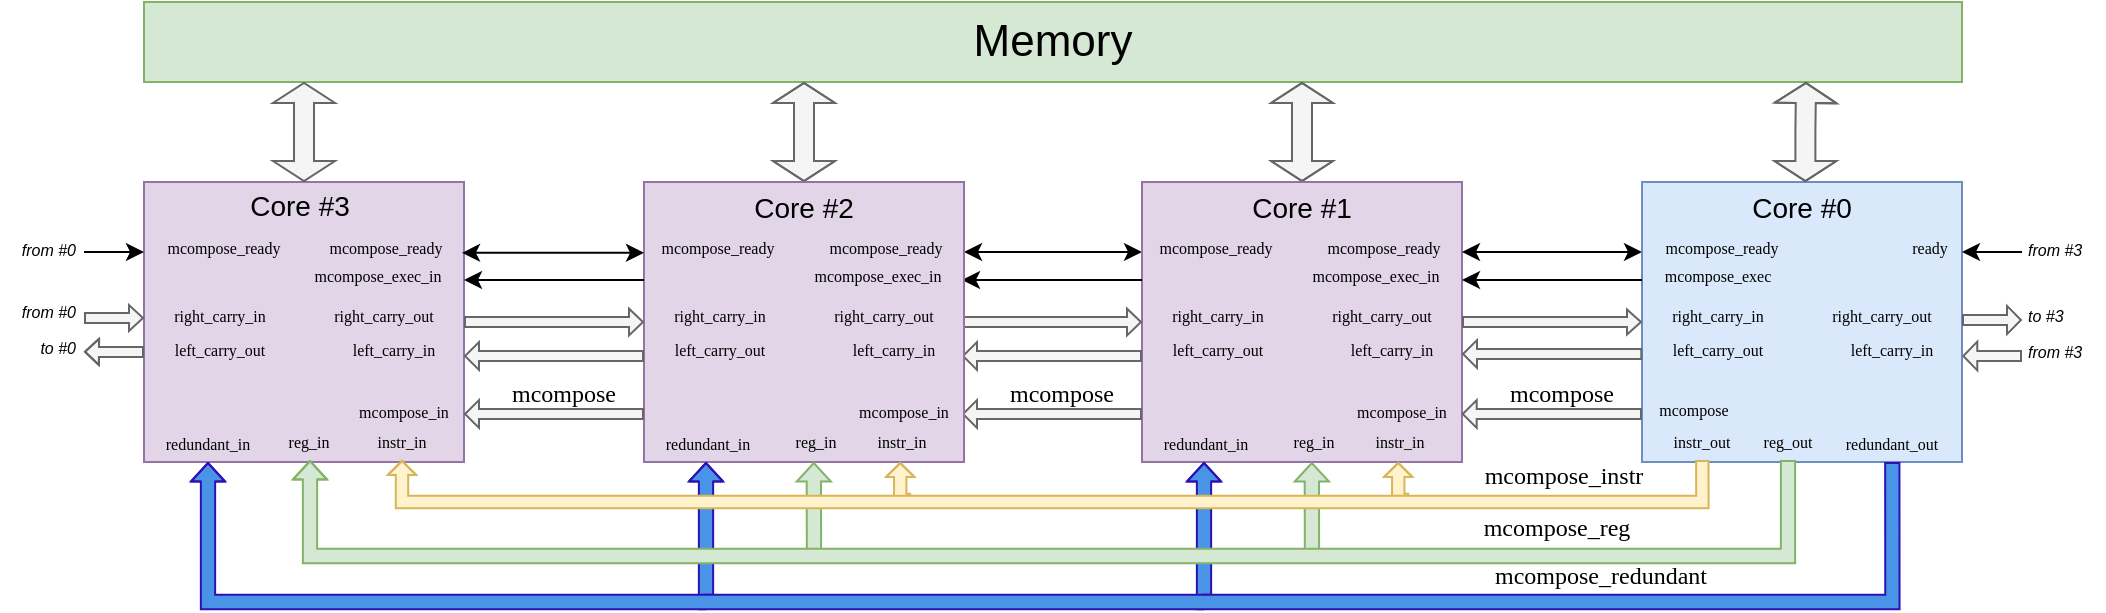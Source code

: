 <mxfile version="18.0.2" type="device"><diagram id="HHFzMnvonC4xx625WDoa" name="Page-1"><mxGraphModel dx="2249" dy="905" grid="1" gridSize="10" guides="1" tooltips="1" connect="1" arrows="1" fold="1" page="1" pageScale="1" pageWidth="827" pageHeight="1169" math="0" shadow="0"><root><mxCell id="0"/><mxCell id="1" parent="0"/><mxCell id="YtrkIA6YnWeyUi8AQGsl-1" value="" style="rounded=0;whiteSpace=wrap;html=1;fillColor=#e1d5e7;strokeColor=#9673a6;" parent="1" vertex="1"><mxGeometry x="-169" y="470" width="160" height="140" as="geometry"/></mxCell><mxCell id="YtrkIA6YnWeyUi8AQGsl-3" value="&lt;font style=&quot;font-size: 22px&quot;&gt;Memory&lt;/font&gt;" style="rounded=0;whiteSpace=wrap;html=1;fillColor=#d5e8d4;strokeColor=#82b366;" parent="1" vertex="1"><mxGeometry x="-169" y="380" width="909" height="40" as="geometry"/></mxCell><mxCell id="YtrkIA6YnWeyUi8AQGsl-18" style="edgeStyle=orthogonalEdgeStyle;shape=flexArrow;rounded=0;orthogonalLoop=1;jettySize=auto;html=1;exitX=0.5;exitY=0;exitDx=0;exitDy=0;startArrow=classic;startFill=1;startSize=3;endSize=3;strokeColor=#666666;fillColor=#f5f5f5;" parent="1" source="YtrkIA6YnWeyUi8AQGsl-4" edge="1"><mxGeometry relative="1" as="geometry"><mxPoint x="410" y="420" as="targetPoint"/></mxGeometry></mxCell><mxCell id="YtrkIA6YnWeyUi8AQGsl-29" style="edgeStyle=orthogonalEdgeStyle;rounded=0;orthogonalLoop=1;jettySize=auto;html=1;exitX=0;exitY=0.25;exitDx=0;exitDy=0;entryX=1;entryY=0.25;entryDx=0;entryDy=0;startArrow=classic;startFill=1;strokeColor=#000000;endArrow=classic;endFill=1;" parent="1" source="YtrkIA6YnWeyUi8AQGsl-4" target="4BIG2eBRehZ4k-_0VkTZ-10" edge="1"><mxGeometry relative="1" as="geometry"/></mxCell><mxCell id="YtrkIA6YnWeyUi8AQGsl-4" value="" style="rounded=0;whiteSpace=wrap;html=1;fillColor=#e1d5e7;strokeColor=#9673a6;" parent="1" vertex="1"><mxGeometry x="330" y="470" width="160" height="140" as="geometry"/></mxCell><mxCell id="YtrkIA6YnWeyUi8AQGsl-31" style="edgeStyle=orthogonalEdgeStyle;rounded=0;orthogonalLoop=1;jettySize=auto;html=1;exitX=0;exitY=0.25;exitDx=0;exitDy=0;entryX=1;entryY=0.25;entryDx=0;entryDy=0;startArrow=classic;startFill=1;endArrow=classic;endFill=1;strokeColor=#000000;" parent="1" source="YtrkIA6YnWeyUi8AQGsl-6" target="YtrkIA6YnWeyUi8AQGsl-4" edge="1"><mxGeometry relative="1" as="geometry"/></mxCell><mxCell id="YtrkIA6YnWeyUi8AQGsl-6" value="" style="rounded=0;whiteSpace=wrap;html=1;fillColor=#dae8fc;strokeColor=#6c8ebf;" parent="1" vertex="1"><mxGeometry x="580" y="470" width="160" height="140" as="geometry"/></mxCell><mxCell id="YtrkIA6YnWeyUi8AQGsl-64" value="&lt;font style=&quot;font-size: 8px&quot; face=&quot;Lucida Console&quot;&gt;&amp;nbsp;mcompose_ready&lt;/font&gt;" style="text;html=1;strokeColor=none;fillColor=none;align=center;verticalAlign=middle;whiteSpace=wrap;rounded=0;dashed=1;" parent="1" vertex="1"><mxGeometry x="346" y="492" width="40" height="20" as="geometry"/></mxCell><mxCell id="YtrkIA6YnWeyUi8AQGsl-65" value="&lt;font style=&quot;font-size: 8px&quot; face=&quot;Lucida Console&quot;&gt;&amp;nbsp;mcompose_ready&lt;/font&gt;" style="text;html=1;strokeColor=none;fillColor=none;align=center;verticalAlign=middle;whiteSpace=wrap;rounded=0;dashed=1;" parent="1" vertex="1"><mxGeometry x="430" y="492" width="40" height="20" as="geometry"/></mxCell><mxCell id="YtrkIA6YnWeyUi8AQGsl-69" value="&lt;font face=&quot;Lucida Console&quot; style=&quot;font-size: 8px&quot;&gt;right_carry_in&lt;/font&gt;" style="text;html=1;strokeColor=none;fillColor=none;align=center;verticalAlign=middle;whiteSpace=wrap;rounded=0;dashed=1;spacingLeft=6;" parent="1" vertex="1"><mxGeometry x="580" y="526" width="70" height="20" as="geometry"/></mxCell><mxCell id="_mbVAXE_MdVxP3mekIDt-24" style="edgeStyle=orthogonalEdgeStyle;rounded=0;orthogonalLoop=1;jettySize=auto;html=1;startArrow=none;startFill=0;endArrow=classic;endFill=1;fillColor=#f5f5f5;strokeColor=#666666;shape=flexArrow;width=5;startSize=2;endSize=2;endWidth=8.155;" parent="1" edge="1"><mxGeometry relative="1" as="geometry"><mxPoint x="770" y="539" as="targetPoint"/><mxPoint x="740" y="539" as="sourcePoint"/></mxGeometry></mxCell><mxCell id="YtrkIA6YnWeyUi8AQGsl-70" value="&lt;font face=&quot;Lucida Console&quot; style=&quot;font-size: 8px&quot;&gt;right_carry_out&lt;/font&gt;" style="text;html=1;strokeColor=none;fillColor=none;align=center;verticalAlign=middle;whiteSpace=wrap;rounded=0;dashed=1;" parent="1" vertex="1"><mxGeometry x="660" y="526" width="80" height="20" as="geometry"/></mxCell><mxCell id="YtrkIA6YnWeyUi8AQGsl-75" value="Core #1" style="text;html=1;strokeColor=none;fillColor=none;align=center;verticalAlign=middle;whiteSpace=wrap;rounded=0;dashed=1;fontSize=14;" parent="1" vertex="1"><mxGeometry x="380" y="473" width="60" height="20" as="geometry"/></mxCell><mxCell id="YtrkIA6YnWeyUi8AQGsl-76" value="Core #3" style="text;html=1;strokeColor=none;fillColor=none;align=center;verticalAlign=middle;whiteSpace=wrap;rounded=0;dashed=1;fontSize=14;" parent="1" vertex="1"><mxGeometry x="-121" y="472" width="60" height="20" as="geometry"/></mxCell><mxCell id="YtrkIA6YnWeyUi8AQGsl-77" value="Core #0" style="text;html=1;strokeColor=none;fillColor=none;align=center;verticalAlign=middle;whiteSpace=wrap;rounded=0;dashed=1;fontSize=14;" parent="1" vertex="1"><mxGeometry x="630.15" y="473" width="60" height="20" as="geometry"/></mxCell><mxCell id="YtrkIA6YnWeyUi8AQGsl-89" value="&lt;font face=&quot;Lucida Console&quot;&gt;&lt;span style=&quot;font-size: 8px&quot;&gt;mcompose_in&lt;/span&gt;&lt;/font&gt;" style="text;html=1;strokeColor=none;fillColor=none;align=center;verticalAlign=middle;whiteSpace=wrap;rounded=0;dashed=1;" parent="1" vertex="1"><mxGeometry x="-69" y="574" width="60" height="20" as="geometry"/></mxCell><mxCell id="YtrkIA6YnWeyUi8AQGsl-91" value="&lt;font face=&quot;Lucida Console&quot;&gt;&lt;span style=&quot;font-size: 8px&quot;&gt;mcompose&lt;/span&gt;&lt;/font&gt;" style="text;html=1;strokeColor=none;fillColor=none;align=center;verticalAlign=middle;whiteSpace=wrap;rounded=0;dashed=1;spacingLeft=6;" parent="1" vertex="1"><mxGeometry x="573" y="573" width="60" height="20" as="geometry"/></mxCell><mxCell id="YtrkIA6YnWeyUi8AQGsl-105" value="&lt;font face=&quot;Lucida Console&quot; style=&quot;font-size: 12px&quot;&gt;mcompose&lt;/font&gt;" style="text;html=1;strokeColor=none;fillColor=none;align=center;verticalAlign=middle;whiteSpace=wrap;rounded=0;dashed=1;" parent="1" vertex="1"><mxGeometry x="520" y="566" width="40" height="20" as="geometry"/></mxCell><mxCell id="-FspLuFx-M8ow1N9fx9f-3" value="&lt;font face=&quot;Lucida Console&quot;&gt;&lt;span style=&quot;font-size: 8px&quot;&gt;redundant_in&lt;/span&gt;&lt;/font&gt;" style="text;html=1;strokeColor=none;fillColor=none;align=center;verticalAlign=middle;whiteSpace=wrap;rounded=0;dashed=1;" parent="1" vertex="1"><mxGeometry x="342" y="590" width="40" height="20" as="geometry"/></mxCell><mxCell id="_mbVAXE_MdVxP3mekIDt-3" value="&lt;font face=&quot;Lucida Console&quot; style=&quot;font-size: 8px&quot;&gt;right_carry_in&lt;/font&gt;" style="text;html=1;strokeColor=none;fillColor=none;align=center;verticalAlign=middle;whiteSpace=wrap;rounded=0;dashed=1;spacingLeft=6;" parent="1" vertex="1"><mxGeometry x="330" y="526" width="70" height="20" as="geometry"/></mxCell><mxCell id="_mbVAXE_MdVxP3mekIDt-23" style="edgeStyle=orthogonalEdgeStyle;rounded=0;orthogonalLoop=1;jettySize=auto;html=1;exitX=1;exitY=0.5;exitDx=0;exitDy=0;entryX=0;entryY=0.5;entryDx=0;entryDy=0;startArrow=none;startFill=0;endArrow=classic;endFill=1;fillColor=#f5f5f5;strokeColor=#666666;shape=flexArrow;width=5;startSize=2;endSize=2;endWidth=6.602;" parent="1" edge="1"><mxGeometry relative="1" as="geometry"><mxPoint x="490" y="540" as="sourcePoint"/><mxPoint x="580" y="540" as="targetPoint"/></mxGeometry></mxCell><mxCell id="_mbVAXE_MdVxP3mekIDt-4" value="&lt;font face=&quot;Lucida Console&quot; style=&quot;font-size: 8px&quot;&gt;right_carry_out&lt;/font&gt;" style="text;html=1;strokeColor=none;fillColor=none;align=center;verticalAlign=middle;whiteSpace=wrap;rounded=0;dashed=1;" parent="1" vertex="1"><mxGeometry x="410" y="526" width="80" height="20" as="geometry"/></mxCell><mxCell id="_mbVAXE_MdVxP3mekIDt-33" style="edgeStyle=orthogonalEdgeStyle;rounded=0;orthogonalLoop=1;jettySize=auto;html=1;exitX=0;exitY=0.5;exitDx=0;exitDy=0;startArrow=classic;startFill=1;endArrow=none;endFill=0;fillColor=#f5f5f5;strokeColor=#666666;shape=flexArrow;width=5;startSize=2;endSize=2;startWidth=6.99;" parent="1" edge="1"><mxGeometry relative="1" as="geometry"><mxPoint x="-199" y="538.048" as="targetPoint"/><mxPoint x="-169" y="538" as="sourcePoint"/></mxGeometry></mxCell><mxCell id="_mbVAXE_MdVxP3mekIDt-5" value="&lt;font face=&quot;Lucida Console&quot; style=&quot;font-size: 8px&quot;&gt;right_carry_in&lt;/font&gt;" style="text;html=1;strokeColor=none;fillColor=none;align=center;verticalAlign=middle;whiteSpace=wrap;rounded=0;dashed=1;spacingLeft=6;" parent="1" vertex="1"><mxGeometry x="-169" y="526" width="70" height="20" as="geometry"/></mxCell><mxCell id="_mbVAXE_MdVxP3mekIDt-22" style="edgeStyle=orthogonalEdgeStyle;rounded=0;orthogonalLoop=1;jettySize=auto;html=1;entryX=0;entryY=0.393;entryDx=0;entryDy=0;entryPerimeter=0;startArrow=none;startFill=0;endArrow=classic;endFill=1;fillColor=#f5f5f5;strokeColor=#666666;shape=flexArrow;width=5;startSize=2;endSize=2;endWidth=7.379;" parent="1" edge="1"><mxGeometry relative="1" as="geometry"><mxPoint x="240" y="540.02" as="sourcePoint"/><mxPoint x="330" y="540.02" as="targetPoint"/></mxGeometry></mxCell><mxCell id="_mbVAXE_MdVxP3mekIDt-6" value="&lt;font face=&quot;Lucida Console&quot; style=&quot;font-size: 8px&quot;&gt;right_carry_out&lt;/font&gt;" style="text;html=1;strokeColor=none;fillColor=none;align=center;verticalAlign=middle;whiteSpace=wrap;rounded=0;dashed=1;" parent="1" vertex="1"><mxGeometry x="-89" y="526" width="80" height="20" as="geometry"/></mxCell><mxCell id="_mbVAXE_MdVxP3mekIDt-8" value="&lt;font style=&quot;font-size: 8px&quot; face=&quot;Lucida Console&quot;&gt;&amp;nbsp;mcompose_ready&lt;/font&gt;" style="text;html=1;strokeColor=none;fillColor=none;align=center;verticalAlign=middle;whiteSpace=wrap;rounded=0;dashed=1;" parent="1" vertex="1"><mxGeometry x="-74" y="492" width="50" height="20" as="geometry"/></mxCell><mxCell id="_mbVAXE_MdVxP3mekIDt-9" value="&lt;font style=&quot;font-size: 8px&quot; face=&quot;Lucida Console&quot;&gt;&amp;nbsp;mcompose_ready&lt;/font&gt;" style="text;html=1;strokeColor=none;fillColor=none;align=center;verticalAlign=middle;whiteSpace=wrap;rounded=0;dashed=1;" parent="1" vertex="1"><mxGeometry x="599" y="492" width="40" height="20" as="geometry"/></mxCell><mxCell id="_mbVAXE_MdVxP3mekIDt-31" style="edgeStyle=orthogonalEdgeStyle;rounded=0;orthogonalLoop=1;jettySize=auto;html=1;exitX=0;exitY=0.5;exitDx=0;exitDy=0;startArrow=none;startFill=0;endArrow=classic;endFill=1;fillColor=#f5f5f5;strokeColor=#666666;shape=flexArrow;width=5;startSize=2;endSize=2;endWidth=7.151;" parent="1" edge="1"><mxGeometry relative="1" as="geometry"><mxPoint x="-199" y="554.905" as="targetPoint"/><Array as="points"><mxPoint x="-184" y="555"/></Array><mxPoint x="-169" y="555" as="sourcePoint"/></mxGeometry></mxCell><mxCell id="_mbVAXE_MdVxP3mekIDt-11" value="&lt;font face=&quot;Lucida Console&quot; style=&quot;font-size: 8px&quot;&gt;left_carry_out&lt;/font&gt;" style="text;html=1;strokeColor=none;fillColor=none;align=center;verticalAlign=middle;whiteSpace=wrap;rounded=0;dashed=1;spacingLeft=6;" parent="1" vertex="1"><mxGeometry x="-169" y="543" width="70" height="20" as="geometry"/></mxCell><mxCell id="_mbVAXE_MdVxP3mekIDt-12" value="&lt;font face=&quot;Lucida Console&quot; style=&quot;font-size: 8px&quot;&gt;left_carry_in&lt;/font&gt;" style="text;html=1;strokeColor=none;fillColor=none;align=center;verticalAlign=middle;whiteSpace=wrap;rounded=0;dashed=1;" parent="1" vertex="1"><mxGeometry x="-79" y="543" width="70" height="20" as="geometry"/></mxCell><mxCell id="_mbVAXE_MdVxP3mekIDt-19" style="edgeStyle=orthogonalEdgeStyle;shape=flexArrow;rounded=0;orthogonalLoop=1;jettySize=auto;html=1;exitX=0.5;exitY=0;exitDx=0;exitDy=0;startArrow=classic;startFill=1;startSize=3;endSize=3;strokeColor=#666666;fillColor=#f5f5f5;" parent="1" edge="1"><mxGeometry relative="1" as="geometry"><mxPoint x="661.7" y="470" as="sourcePoint"/><mxPoint x="662" y="420" as="targetPoint"/><Array as="points"><mxPoint x="662" y="445"/></Array></mxGeometry></mxCell><mxCell id="_mbVAXE_MdVxP3mekIDt-20" style="edgeStyle=orthogonalEdgeStyle;shape=flexArrow;rounded=0;orthogonalLoop=1;jettySize=auto;html=1;exitX=0.5;exitY=0;exitDx=0;exitDy=0;startArrow=classic;startFill=1;startSize=3;endSize=3;strokeColor=#666666;fillColor=#f5f5f5;" parent="1" edge="1"><mxGeometry relative="1" as="geometry"><mxPoint x="-89" y="470" as="sourcePoint"/><mxPoint x="-89" y="420" as="targetPoint"/></mxGeometry></mxCell><mxCell id="_mbVAXE_MdVxP3mekIDt-30" style="edgeStyle=orthogonalEdgeStyle;rounded=0;orthogonalLoop=1;jettySize=auto;html=1;exitX=0;exitY=0.5;exitDx=0;exitDy=0;entryX=1;entryY=0.5;entryDx=0;entryDy=0;startArrow=none;startFill=0;endArrow=classic;endFill=1;fillColor=#f5f5f5;strokeColor=#666666;shape=flexArrow;width=5;startSize=2;endSize=2;endWidth=7.961;" parent="1" edge="1"><mxGeometry relative="1" as="geometry"><mxPoint x="330" y="557" as="sourcePoint"/><mxPoint x="240" y="557" as="targetPoint"/></mxGeometry></mxCell><mxCell id="_mbVAXE_MdVxP3mekIDt-25" value="&lt;font face=&quot;Lucida Console&quot; style=&quot;font-size: 8px&quot;&gt;left_carry_out&lt;/font&gt;" style="text;html=1;strokeColor=none;fillColor=none;align=center;verticalAlign=middle;whiteSpace=wrap;rounded=0;dashed=1;spacingLeft=6;" parent="1" vertex="1"><mxGeometry x="330" y="543" width="70" height="20" as="geometry"/></mxCell><mxCell id="_mbVAXE_MdVxP3mekIDt-26" value="&lt;font face=&quot;Lucida Console&quot; style=&quot;font-size: 8px&quot;&gt;left_carry_in&lt;/font&gt;" style="text;html=1;strokeColor=none;fillColor=none;align=center;verticalAlign=middle;whiteSpace=wrap;rounded=0;dashed=1;" parent="1" vertex="1"><mxGeometry x="420" y="543" width="70" height="20" as="geometry"/></mxCell><mxCell id="_mbVAXE_MdVxP3mekIDt-29" style="edgeStyle=orthogonalEdgeStyle;rounded=0;orthogonalLoop=1;jettySize=auto;html=1;exitX=0;exitY=0.5;exitDx=0;exitDy=0;entryX=1;entryY=0.5;entryDx=0;entryDy=0;startArrow=none;startFill=0;endArrow=classic;endFill=1;fillColor=#f5f5f5;strokeColor=#666666;shape=flexArrow;width=5;startSize=2;endSize=2;endWidth=7.961;" parent="1" edge="1"><mxGeometry relative="1" as="geometry"><mxPoint x="580.15" y="556" as="sourcePoint"/><mxPoint x="490" y="556" as="targetPoint"/></mxGeometry></mxCell><mxCell id="_mbVAXE_MdVxP3mekIDt-27" value="&lt;font face=&quot;Lucida Console&quot; style=&quot;font-size: 8px&quot;&gt;left_carry_out&lt;/font&gt;" style="text;html=1;strokeColor=none;fillColor=none;align=center;verticalAlign=middle;whiteSpace=wrap;rounded=0;dashed=1;spacingLeft=6;" parent="1" vertex="1"><mxGeometry x="580.15" y="543" width="70" height="20" as="geometry"/></mxCell><mxCell id="_mbVAXE_MdVxP3mekIDt-32" style="edgeStyle=orthogonalEdgeStyle;rounded=0;orthogonalLoop=1;jettySize=auto;html=1;exitX=1;exitY=0.5;exitDx=0;exitDy=0;startArrow=classic;startFill=1;endArrow=none;endFill=0;fillColor=#f5f5f5;strokeColor=#666666;shape=flexArrow;width=5;startSize=2;endSize=2;startWidth=8.35;" parent="1" edge="1"><mxGeometry relative="1" as="geometry"><mxPoint x="770" y="556.905" as="targetPoint"/><mxPoint x="740.15" y="557" as="sourcePoint"/></mxGeometry></mxCell><mxCell id="_mbVAXE_MdVxP3mekIDt-28" value="&lt;font face=&quot;Lucida Console&quot; style=&quot;font-size: 8px&quot;&gt;left_carry_in&lt;/font&gt;" style="text;html=1;strokeColor=none;fillColor=none;align=center;verticalAlign=middle;whiteSpace=wrap;rounded=0;dashed=1;" parent="1" vertex="1"><mxGeometry x="670.15" y="543" width="70" height="20" as="geometry"/></mxCell><mxCell id="_mbVAXE_MdVxP3mekIDt-34" value="&lt;font style=&quot;font-size: 8px ; line-height: 100%&quot;&gt;from #0&lt;/font&gt;" style="text;html=1;strokeColor=none;fillColor=none;align=right;verticalAlign=middle;whiteSpace=wrap;rounded=0;dashed=1;fontSize=14;horizontal=1;spacingBottom=0;fontStyle=2" parent="1" vertex="1"><mxGeometry x="-241" y="522" width="40" height="22" as="geometry"/></mxCell><mxCell id="_mbVAXE_MdVxP3mekIDt-35" value="&lt;font style=&quot;font-size: 8px ; line-height: 100%&quot;&gt;to #0&lt;/font&gt;" style="text;html=1;strokeColor=none;fillColor=none;align=right;verticalAlign=middle;whiteSpace=wrap;rounded=0;dashed=1;fontSize=14;horizontal=1;spacingBottom=0;fontStyle=2" parent="1" vertex="1"><mxGeometry x="-241" y="540" width="40" height="22" as="geometry"/></mxCell><mxCell id="_mbVAXE_MdVxP3mekIDt-36" value="&lt;div&gt;&lt;font style=&quot;font-size: 8px ; line-height: 100%&quot;&gt;to #3&lt;/font&gt;&lt;/div&gt;" style="text;html=1;strokeColor=none;fillColor=none;align=left;verticalAlign=middle;whiteSpace=wrap;rounded=0;dashed=1;fontSize=14;horizontal=1;spacingBottom=0;fontStyle=2" parent="1" vertex="1"><mxGeometry x="771" y="524" width="40" height="22" as="geometry"/></mxCell><mxCell id="_mbVAXE_MdVxP3mekIDt-37" value="&lt;div&gt;&lt;font style=&quot;font-size: 8px ; line-height: 100%&quot;&gt;from #3&lt;/font&gt;&lt;/div&gt;" style="text;html=1;strokeColor=none;fillColor=none;align=left;verticalAlign=middle;whiteSpace=wrap;rounded=0;dashed=1;fontSize=14;horizontal=1;spacingBottom=0;fontStyle=2" parent="1" vertex="1"><mxGeometry x="771" y="542" width="40" height="22" as="geometry"/></mxCell><mxCell id="_mbVAXE_MdVxP3mekIDt-38" value="&lt;font face=&quot;Lucida Console&quot;&gt;&lt;span style=&quot;font-size: 8px&quot;&gt;mcompose_in&lt;/span&gt;&lt;/font&gt;" style="text;html=1;strokeColor=none;fillColor=none;align=center;verticalAlign=middle;whiteSpace=wrap;rounded=0;dashed=1;" parent="1" vertex="1"><mxGeometry x="430" y="574" width="60" height="20" as="geometry"/></mxCell><mxCell id="_mbVAXE_MdVxP3mekIDt-45" value="&lt;font style=&quot;font-size: 8px&quot; face=&quot;Lucida Console&quot;&gt;instr_in&lt;/font&gt;" style="text;html=1;strokeColor=none;fillColor=none;align=center;verticalAlign=middle;whiteSpace=wrap;rounded=0;dashed=1;" parent="1" vertex="1"><mxGeometry x="-60.0" y="589" width="40" height="20" as="geometry"/></mxCell><mxCell id="_mbVAXE_MdVxP3mekIDt-46" value="&lt;font face=&quot;Lucida Console&quot;&gt;&lt;span style=&quot;font-size: 8px&quot;&gt;redundant_in&lt;/span&gt;&lt;/font&gt;" style="text;html=1;strokeColor=none;fillColor=none;align=center;verticalAlign=middle;whiteSpace=wrap;rounded=0;dashed=1;" parent="1" vertex="1"><mxGeometry x="-157.0" y="590" width="40" height="20" as="geometry"/></mxCell><mxCell id="_mbVAXE_MdVxP3mekIDt-47" value="&lt;font style=&quot;font-size: 8px&quot; face=&quot;Lucida Console&quot;&gt;instr_out&lt;/font&gt;" style="text;html=1;strokeColor=none;fillColor=none;align=center;verticalAlign=middle;whiteSpace=wrap;rounded=0;dashed=1;" parent="1" vertex="1"><mxGeometry x="590.15" y="589" width="40" height="20" as="geometry"/></mxCell><mxCell id="_mbVAXE_MdVxP3mekIDt-48" value="&lt;font face=&quot;Lucida Console&quot;&gt;&lt;span style=&quot;font-size: 8px&quot;&gt;redundant_out&lt;/span&gt;&lt;/font&gt;" style="text;html=1;strokeColor=none;fillColor=none;align=center;verticalAlign=middle;whiteSpace=wrap;rounded=0;dashed=1;" parent="1" vertex="1"><mxGeometry x="685.15" y="590" width="40" height="20" as="geometry"/></mxCell><mxCell id="p5w4hLjapBXXWG6qSk3o-1" value="&lt;font face=&quot;Lucida Console&quot; style=&quot;font-size: 8px&quot;&gt;ready&lt;/font&gt;" style="text;html=1;strokeColor=none;fillColor=none;align=center;verticalAlign=middle;whiteSpace=wrap;rounded=0;dashed=1;" parent="1" vertex="1"><mxGeometry x="704" y="492" width="40" height="20" as="geometry"/></mxCell><mxCell id="p5w4hLjapBXXWG6qSk3o-2" style="edgeStyle=orthogonalEdgeStyle;rounded=0;orthogonalLoop=1;jettySize=auto;html=1;entryX=1;entryY=0.25;entryDx=0;entryDy=0;startArrow=none;startFill=0;endArrow=classic;endFill=1;strokeColor=#000000;" parent="1" edge="1"><mxGeometry relative="1" as="geometry"><mxPoint x="770" y="505" as="sourcePoint"/><mxPoint x="740" y="505" as="targetPoint"/></mxGeometry></mxCell><mxCell id="p5w4hLjapBXXWG6qSk3o-3" value="&lt;font style=&quot;font-size: 8px ; line-height: 100%&quot;&gt;from #3&lt;/font&gt;" style="text;html=1;strokeColor=none;fillColor=none;align=left;verticalAlign=middle;whiteSpace=wrap;rounded=0;dashed=1;fontSize=14;horizontal=1;spacingBottom=0;fontStyle=2" parent="1" vertex="1"><mxGeometry x="771" y="491" width="40" height="22" as="geometry"/></mxCell><mxCell id="p5w4hLjapBXXWG6qSk3o-4" value="&lt;font style=&quot;font-size: 8px&quot; face=&quot;Lucida Console&quot;&gt;&amp;nbsp;mcompose_ready&lt;/font&gt;" style="text;html=1;strokeColor=none;fillColor=none;align=center;verticalAlign=middle;whiteSpace=wrap;rounded=0;dashed=1;" parent="1" vertex="1"><mxGeometry x="-155" y="492" width="50" height="20" as="geometry"/></mxCell><mxCell id="p5w4hLjapBXXWG6qSk3o-5" style="edgeStyle=orthogonalEdgeStyle;rounded=0;orthogonalLoop=1;jettySize=auto;html=1;exitX=0;exitY=0.25;exitDx=0;exitDy=0;startArrow=classic;startFill=1;strokeColor=#000000;endArrow=none;endFill=0;" parent="1" edge="1"><mxGeometry relative="1" as="geometry"><mxPoint x="-169" y="505" as="sourcePoint"/><mxPoint x="-199" y="505" as="targetPoint"/></mxGeometry></mxCell><mxCell id="p5w4hLjapBXXWG6qSk3o-6" value="&lt;font style=&quot;font-size: 8px ; line-height: 100%&quot;&gt;from #0&lt;/font&gt;" style="text;html=1;strokeColor=none;fillColor=none;align=right;verticalAlign=middle;whiteSpace=wrap;rounded=0;dashed=1;fontSize=14;horizontal=1;spacingBottom=0;fontStyle=2" parent="1" vertex="1"><mxGeometry x="-241" y="491" width="40" height="22" as="geometry"/></mxCell><mxCell id="p5w4hLjapBXXWG6qSk3o-10" value="&lt;font style=&quot;font-size: 8px&quot; face=&quot;Lucida Console&quot;&gt;reg_out&lt;/font&gt;" style="text;html=1;strokeColor=none;fillColor=none;align=center;verticalAlign=middle;whiteSpace=wrap;rounded=0;dashed=1;" parent="1" vertex="1"><mxGeometry x="633" y="589" width="40" height="20" as="geometry"/></mxCell><mxCell id="p5w4hLjapBXXWG6qSk3o-11" value="&lt;font face=&quot;Lucida Console&quot; style=&quot;font-size: 8px&quot;&gt;reg_in&lt;/font&gt;" style="text;html=1;strokeColor=none;fillColor=none;align=center;verticalAlign=middle;whiteSpace=wrap;rounded=0;dashed=1;" parent="1" vertex="1"><mxGeometry x="396" y="589" width="40" height="20" as="geometry"/></mxCell><mxCell id="p5w4hLjapBXXWG6qSk3o-12" value="&lt;font face=&quot;Lucida Console&quot; style=&quot;font-size: 8px&quot;&gt;reg_in&lt;/font&gt;" style="text;html=1;strokeColor=none;fillColor=none;align=center;verticalAlign=middle;whiteSpace=wrap;rounded=0;dashed=1;" parent="1" vertex="1"><mxGeometry x="-107" y="589" width="41" height="20" as="geometry"/></mxCell><mxCell id="YtrkIA6YnWeyUi8AQGsl-74" value="&lt;font face=&quot;Lucida Console&quot; style=&quot;font-size: 12px&quot;&gt;mcompose_instr&lt;/font&gt;" style="text;html=1;strokeColor=none;fillColor=none;align=center;verticalAlign=middle;whiteSpace=wrap;rounded=0;dashed=1;" parent="1" vertex="1"><mxGeometry x="521" y="607" width="40" height="20" as="geometry"/></mxCell><mxCell id="p5w4hLjapBXXWG6qSk3o-21" value="&lt;font face=&quot;Lucida Console&quot; style=&quot;font-size: 12px&quot;&gt;mcompose_reg&lt;/font&gt;" style="text;html=1;strokeColor=none;fillColor=none;align=center;verticalAlign=middle;whiteSpace=wrap;rounded=0;dashed=1;" parent="1" vertex="1"><mxGeometry x="514.5" y="632.85" width="45" height="20" as="geometry"/></mxCell><mxCell id="t3TFi8mgJrQKrLT2Fo9I-3" style="edgeStyle=orthogonalEdgeStyle;rounded=0;orthogonalLoop=1;jettySize=auto;html=1;exitX=0;exitY=0.5;exitDx=0;exitDy=0;entryX=1;entryY=0.5;entryDx=0;entryDy=0;startArrow=none;startFill=0;endArrow=classic;endFill=1;fillColor=#f5f5f5;strokeColor=#666666;shape=flexArrow;width=5;startSize=2;endSize=2;endWidth=7.961;" parent="1" edge="1"><mxGeometry relative="1" as="geometry"><mxPoint x="580.0" y="586" as="sourcePoint"/><mxPoint x="489.85" y="586" as="targetPoint"/></mxGeometry></mxCell><mxCell id="t3TFi8mgJrQKrLT2Fo9I-4" style="edgeStyle=orthogonalEdgeStyle;rounded=0;orthogonalLoop=1;jettySize=auto;html=1;exitX=0;exitY=0.5;exitDx=0;exitDy=0;entryX=1;entryY=0.5;entryDx=0;entryDy=0;startArrow=none;startFill=0;endArrow=classic;endFill=1;fillColor=#f5f5f5;strokeColor=#666666;shape=flexArrow;width=5;startSize=2;endSize=2;endWidth=7.961;" parent="1" edge="1"><mxGeometry relative="1" as="geometry"><mxPoint x="330" y="586" as="sourcePoint"/><mxPoint x="240" y="586" as="targetPoint"/></mxGeometry></mxCell><mxCell id="m0qw2Qsei51ctZ1J7IWt-2" value="&lt;font face=&quot;Lucida Console&quot; style=&quot;font-size: 12px&quot;&gt;mcompose&lt;/font&gt;" style="text;html=1;strokeColor=none;fillColor=none;align=center;verticalAlign=middle;whiteSpace=wrap;rounded=0;dashed=1;" parent="1" vertex="1"><mxGeometry x="270" y="566" width="40" height="20" as="geometry"/></mxCell><mxCell id="m0qw2Qsei51ctZ1J7IWt-3" style="edgeStyle=orthogonalEdgeStyle;rounded=0;orthogonalLoop=1;jettySize=auto;html=1;exitX=0;exitY=0.25;exitDx=0;exitDy=0;entryX=1;entryY=0.25;entryDx=0;entryDy=0;startArrow=none;startFill=0;strokeColor=#000000;endArrow=classic;endFill=1;" parent="1" edge="1"><mxGeometry relative="1" as="geometry"><mxPoint x="330" y="519" as="sourcePoint"/><mxPoint x="240" y="519" as="targetPoint"/></mxGeometry></mxCell><mxCell id="m0qw2Qsei51ctZ1J7IWt-4" style="edgeStyle=orthogonalEdgeStyle;rounded=0;orthogonalLoop=1;jettySize=auto;html=1;exitX=0;exitY=0.25;exitDx=0;exitDy=0;entryX=1;entryY=0.25;entryDx=0;entryDy=0;startArrow=none;startFill=0;endArrow=classic;endFill=1;strokeColor=#000000;" parent="1" edge="1"><mxGeometry relative="1" as="geometry"><mxPoint x="580.0" y="519" as="sourcePoint"/><mxPoint x="490.0" y="519" as="targetPoint"/></mxGeometry></mxCell><mxCell id="m0qw2Qsei51ctZ1J7IWt-6" value="&lt;font style=&quot;font-size: 8px&quot; face=&quot;Lucida Console&quot;&gt;&amp;nbsp;mcompose_exec_in&lt;/font&gt;" style="text;html=1;strokeColor=none;fillColor=none;align=center;verticalAlign=middle;whiteSpace=wrap;rounded=0;dashed=1;" parent="1" vertex="1"><mxGeometry x="426" y="506" width="40" height="20" as="geometry"/></mxCell><mxCell id="m0qw2Qsei51ctZ1J7IWt-7" value="&lt;font style=&quot;font-size: 8px&quot; face=&quot;Lucida Console&quot;&gt;&amp;nbsp;mcompose_exec_in&lt;/font&gt;" style="text;html=1;strokeColor=none;fillColor=none;align=center;verticalAlign=middle;whiteSpace=wrap;rounded=0;dashed=1;" parent="1" vertex="1"><mxGeometry x="-78" y="506" width="50" height="20" as="geometry"/></mxCell><mxCell id="m0qw2Qsei51ctZ1J7IWt-8" value="&lt;font style=&quot;font-size: 8px&quot; face=&quot;Lucida Console&quot;&gt;&amp;nbsp;mcompose_exec&lt;/font&gt;" style="text;html=1;strokeColor=none;fillColor=none;align=center;verticalAlign=middle;whiteSpace=wrap;rounded=0;dashed=1;" parent="1" vertex="1"><mxGeometry x="597" y="506" width="40" height="20" as="geometry"/></mxCell><mxCell id="m0qw2Qsei51ctZ1J7IWt-13" value="&lt;font style=&quot;font-size: 8px&quot; face=&quot;Lucida Console&quot;&gt;instr_in&lt;/font&gt;" style="text;html=1;strokeColor=none;fillColor=none;align=center;verticalAlign=middle;whiteSpace=wrap;rounded=0;dashed=1;" parent="1" vertex="1"><mxGeometry x="439" y="589" width="40" height="20" as="geometry"/></mxCell><mxCell id="m0qw2Qsei51ctZ1J7IWt-17" value="&lt;font style=&quot;font-size: 12px&quot; face=&quot;Lucida Console&quot;&gt;mcompose_redundant&lt;/font&gt;" style="text;html=1;strokeColor=none;fillColor=none;align=center;verticalAlign=middle;whiteSpace=wrap;rounded=0;dashed=1;" parent="1" vertex="1"><mxGeometry x="537" y="656.85" width="45" height="20" as="geometry"/></mxCell><mxCell id="m0qw2Qsei51ctZ1J7IWt-20" style="edgeStyle=orthogonalEdgeStyle;shape=flexArrow;rounded=0;orthogonalLoop=1;jettySize=auto;html=1;startArrow=none;startFill=0;endArrow=block;endFill=0;fillColor=#fff2cc;strokeColor=#d6b656;endWidth=7.052;endSize=2;width=6.19;strokeWidth=1;startSize=6;" parent="1" edge="1"><mxGeometry relative="1" as="geometry"><Array as="points"><mxPoint x="458.14" y="629"/></Array><mxPoint x="460" y="630" as="sourcePoint"/><mxPoint x="458.14" y="610" as="targetPoint"/></mxGeometry></mxCell><mxCell id="m0qw2Qsei51ctZ1J7IWt-22" style="edgeStyle=orthogonalEdgeStyle;shape=flexArrow;rounded=0;orthogonalLoop=1;jettySize=auto;html=1;entryX=0.5;entryY=1;entryDx=0;entryDy=0;startArrow=none;startFill=0;endArrow=block;endFill=0;fillColor=#d5e8d4;strokeColor=#82b366;endWidth=8.912;endSize=2.748;width=7.143;strokeWidth=1;" parent="1" edge="1"><mxGeometry relative="1" as="geometry"><Array as="points"><mxPoint x="415" y="660"/></Array><mxPoint x="415" y="660" as="sourcePoint"/><mxPoint x="414.89" y="610" as="targetPoint"/></mxGeometry></mxCell><mxCell id="m0qw2Qsei51ctZ1J7IWt-23" style="edgeStyle=orthogonalEdgeStyle;shape=flexArrow;rounded=0;orthogonalLoop=1;jettySize=auto;html=1;startArrow=none;startFill=0;endArrow=block;endFill=0;fillColor=#4A94E8;strokeColor=#2D12B3;endWidth=8.912;endSize=2.748;width=7.143;strokeWidth=1;entryX=0.5;entryY=1;entryDx=0;entryDy=0;" parent="1" edge="1"><mxGeometry relative="1" as="geometry"><Array as="points"><mxPoint x="360" y="680"/><mxPoint x="361" y="680"/></Array><mxPoint x="361" y="680" as="sourcePoint"/><mxPoint x="361" y="610" as="targetPoint"/></mxGeometry></mxCell><mxCell id="4BIG2eBRehZ4k-_0VkTZ-9" style="edgeStyle=orthogonalEdgeStyle;shape=flexArrow;rounded=0;orthogonalLoop=1;jettySize=auto;html=1;exitX=0.5;exitY=0;exitDx=0;exitDy=0;startArrow=classic;startFill=1;startSize=3;endSize=3;strokeColor=#666666;fillColor=#f5f5f5;" parent="1" source="4BIG2eBRehZ4k-_0VkTZ-10" edge="1"><mxGeometry relative="1" as="geometry"><mxPoint x="161" y="420" as="targetPoint"/></mxGeometry></mxCell><mxCell id="4BIG2eBRehZ4k-_0VkTZ-10" value="" style="rounded=0;whiteSpace=wrap;html=1;fillColor=#e1d5e7;strokeColor=#9673a6;" parent="1" vertex="1"><mxGeometry x="81" y="470" width="160" height="140" as="geometry"/></mxCell><mxCell id="4BIG2eBRehZ4k-_0VkTZ-11" value="&lt;font style=&quot;font-size: 8px&quot; face=&quot;Lucida Console&quot;&gt;&amp;nbsp;mcompose_ready&lt;/font&gt;" style="text;html=1;strokeColor=none;fillColor=none;align=center;verticalAlign=middle;whiteSpace=wrap;rounded=0;dashed=1;" parent="1" vertex="1"><mxGeometry x="97" y="492" width="40" height="20" as="geometry"/></mxCell><mxCell id="4BIG2eBRehZ4k-_0VkTZ-12" value="&lt;font style=&quot;font-size: 8px&quot; face=&quot;Lucida Console&quot;&gt;&amp;nbsp;mcompose_ready&lt;/font&gt;" style="text;html=1;strokeColor=none;fillColor=none;align=center;verticalAlign=middle;whiteSpace=wrap;rounded=0;dashed=1;" parent="1" vertex="1"><mxGeometry x="181" y="492" width="40" height="20" as="geometry"/></mxCell><mxCell id="4BIG2eBRehZ4k-_0VkTZ-13" value="Core #2" style="text;html=1;strokeColor=none;fillColor=none;align=center;verticalAlign=middle;whiteSpace=wrap;rounded=0;dashed=1;fontSize=14;" parent="1" vertex="1"><mxGeometry x="131" y="473" width="60" height="20" as="geometry"/></mxCell><mxCell id="4BIG2eBRehZ4k-_0VkTZ-14" value="&lt;font face=&quot;Lucida Console&quot;&gt;&lt;span style=&quot;font-size: 8px&quot;&gt;redundant_in&lt;/span&gt;&lt;/font&gt;" style="text;html=1;strokeColor=none;fillColor=none;align=center;verticalAlign=middle;whiteSpace=wrap;rounded=0;dashed=1;" parent="1" vertex="1"><mxGeometry x="93" y="590" width="40" height="20" as="geometry"/></mxCell><mxCell id="4BIG2eBRehZ4k-_0VkTZ-15" value="&lt;font face=&quot;Lucida Console&quot; style=&quot;font-size: 8px&quot;&gt;right_carry_in&lt;/font&gt;" style="text;html=1;strokeColor=none;fillColor=none;align=center;verticalAlign=middle;whiteSpace=wrap;rounded=0;dashed=1;spacingLeft=6;" parent="1" vertex="1"><mxGeometry x="81" y="526" width="70" height="20" as="geometry"/></mxCell><mxCell id="4BIG2eBRehZ4k-_0VkTZ-16" value="&lt;font face=&quot;Lucida Console&quot; style=&quot;font-size: 8px&quot;&gt;right_carry_out&lt;/font&gt;" style="text;html=1;strokeColor=none;fillColor=none;align=center;verticalAlign=middle;whiteSpace=wrap;rounded=0;dashed=1;" parent="1" vertex="1"><mxGeometry x="161" y="526" width="80" height="20" as="geometry"/></mxCell><mxCell id="4BIG2eBRehZ4k-_0VkTZ-17" style="edgeStyle=orthogonalEdgeStyle;rounded=0;orthogonalLoop=1;jettySize=auto;html=1;entryX=0;entryY=0.393;entryDx=0;entryDy=0;entryPerimeter=0;startArrow=none;startFill=0;endArrow=classic;endFill=1;fillColor=#f5f5f5;strokeColor=#666666;shape=flexArrow;width=5;startSize=2;endSize=2;endWidth=7.379;" parent="1" edge="1"><mxGeometry relative="1" as="geometry"><mxPoint x="-9" y="540.02" as="sourcePoint"/><mxPoint x="81" y="540.02" as="targetPoint"/></mxGeometry></mxCell><mxCell id="4BIG2eBRehZ4k-_0VkTZ-18" style="edgeStyle=orthogonalEdgeStyle;rounded=0;orthogonalLoop=1;jettySize=auto;html=1;exitX=0;exitY=0.5;exitDx=0;exitDy=0;entryX=1;entryY=0.5;entryDx=0;entryDy=0;startArrow=none;startFill=0;endArrow=classic;endFill=1;fillColor=#f5f5f5;strokeColor=#666666;shape=flexArrow;width=5;startSize=2;endSize=2;endWidth=7.961;" parent="1" edge="1"><mxGeometry relative="1" as="geometry"><mxPoint x="81" y="557" as="sourcePoint"/><mxPoint x="-9" y="557" as="targetPoint"/></mxGeometry></mxCell><mxCell id="4BIG2eBRehZ4k-_0VkTZ-19" value="&lt;font face=&quot;Lucida Console&quot; style=&quot;font-size: 8px&quot;&gt;left_carry_out&lt;/font&gt;" style="text;html=1;strokeColor=none;fillColor=none;align=center;verticalAlign=middle;whiteSpace=wrap;rounded=0;dashed=1;spacingLeft=6;" parent="1" vertex="1"><mxGeometry x="81" y="543" width="70" height="20" as="geometry"/></mxCell><mxCell id="4BIG2eBRehZ4k-_0VkTZ-20" value="&lt;font face=&quot;Lucida Console&quot; style=&quot;font-size: 8px&quot;&gt;left_carry_in&lt;/font&gt;" style="text;html=1;strokeColor=none;fillColor=none;align=center;verticalAlign=middle;whiteSpace=wrap;rounded=0;dashed=1;" parent="1" vertex="1"><mxGeometry x="171" y="543" width="70" height="20" as="geometry"/></mxCell><mxCell id="4BIG2eBRehZ4k-_0VkTZ-21" value="&lt;font face=&quot;Lucida Console&quot;&gt;&lt;span style=&quot;font-size: 8px&quot;&gt;mcompose_in&lt;/span&gt;&lt;/font&gt;" style="text;html=1;strokeColor=none;fillColor=none;align=center;verticalAlign=middle;whiteSpace=wrap;rounded=0;dashed=1;" parent="1" vertex="1"><mxGeometry x="181" y="574" width="60" height="20" as="geometry"/></mxCell><mxCell id="4BIG2eBRehZ4k-_0VkTZ-22" value="&lt;font face=&quot;Lucida Console&quot; style=&quot;font-size: 8px&quot;&gt;reg_in&lt;/font&gt;" style="text;html=1;strokeColor=none;fillColor=none;align=center;verticalAlign=middle;whiteSpace=wrap;rounded=0;dashed=1;" parent="1" vertex="1"><mxGeometry x="147" y="589" width="40" height="20" as="geometry"/></mxCell><mxCell id="4BIG2eBRehZ4k-_0VkTZ-23" style="edgeStyle=orthogonalEdgeStyle;rounded=0;orthogonalLoop=1;jettySize=auto;html=1;exitX=0;exitY=0.5;exitDx=0;exitDy=0;entryX=1;entryY=0.5;entryDx=0;entryDy=0;startArrow=none;startFill=0;endArrow=classic;endFill=1;fillColor=#f5f5f5;strokeColor=#666666;shape=flexArrow;width=5;startSize=2;endSize=2;endWidth=7.961;" parent="1" edge="1"><mxGeometry relative="1" as="geometry"><mxPoint x="81" y="586" as="sourcePoint"/><mxPoint x="-9" y="586" as="targetPoint"/></mxGeometry></mxCell><mxCell id="4BIG2eBRehZ4k-_0VkTZ-24" value="&lt;font face=&quot;Lucida Console&quot; style=&quot;font-size: 12px&quot;&gt;mcompose&lt;/font&gt;" style="text;html=1;strokeColor=none;fillColor=none;align=center;verticalAlign=middle;whiteSpace=wrap;rounded=0;dashed=1;" parent="1" vertex="1"><mxGeometry x="21" y="566" width="40" height="20" as="geometry"/></mxCell><mxCell id="4BIG2eBRehZ4k-_0VkTZ-25" style="edgeStyle=orthogonalEdgeStyle;rounded=0;orthogonalLoop=1;jettySize=auto;html=1;exitX=0;exitY=0.25;exitDx=0;exitDy=0;entryX=1;entryY=0.25;entryDx=0;entryDy=0;startArrow=none;startFill=0;strokeColor=#000000;endArrow=classic;endFill=1;" parent="1" edge="1"><mxGeometry relative="1" as="geometry"><mxPoint x="81" y="519" as="sourcePoint"/><mxPoint x="-9" y="519" as="targetPoint"/></mxGeometry></mxCell><mxCell id="4BIG2eBRehZ4k-_0VkTZ-26" value="&lt;font style=&quot;font-size: 8px&quot; face=&quot;Lucida Console&quot;&gt;&amp;nbsp;mcompose_exec_in&lt;/font&gt;" style="text;html=1;strokeColor=none;fillColor=none;align=center;verticalAlign=middle;whiteSpace=wrap;rounded=0;dashed=1;" parent="1" vertex="1"><mxGeometry x="177" y="506" width="40" height="20" as="geometry"/></mxCell><mxCell id="4BIG2eBRehZ4k-_0VkTZ-27" value="&lt;font style=&quot;font-size: 8px&quot; face=&quot;Lucida Console&quot;&gt;instr_in&lt;/font&gt;" style="text;html=1;strokeColor=none;fillColor=none;align=center;verticalAlign=middle;whiteSpace=wrap;rounded=0;dashed=1;" parent="1" vertex="1"><mxGeometry x="190" y="589" width="40" height="20" as="geometry"/></mxCell><mxCell id="4BIG2eBRehZ4k-_0VkTZ-28" style="edgeStyle=orthogonalEdgeStyle;shape=flexArrow;rounded=0;orthogonalLoop=1;jettySize=auto;html=1;startArrow=none;startFill=0;endArrow=block;endFill=0;fillColor=#fff2cc;strokeColor=#d6b656;endWidth=7.052;endSize=2;width=6.19;strokeWidth=1;startSize=6;" parent="1" edge="1"><mxGeometry relative="1" as="geometry"><Array as="points"><mxPoint x="209.14" y="629"/></Array><mxPoint x="211" y="630" as="sourcePoint"/><mxPoint x="209.14" y="610" as="targetPoint"/></mxGeometry></mxCell><mxCell id="4BIG2eBRehZ4k-_0VkTZ-29" style="edgeStyle=orthogonalEdgeStyle;shape=flexArrow;rounded=0;orthogonalLoop=1;jettySize=auto;html=1;entryX=0.5;entryY=1;entryDx=0;entryDy=0;startArrow=none;startFill=0;endArrow=block;endFill=0;fillColor=#d5e8d4;strokeColor=#82b366;endWidth=8.912;endSize=2.748;width=7.143;strokeWidth=1;" parent="1" edge="1"><mxGeometry relative="1" as="geometry"><Array as="points"><mxPoint x="166" y="660"/></Array><mxPoint x="166" y="660" as="sourcePoint"/><mxPoint x="165.89" y="610" as="targetPoint"/></mxGeometry></mxCell><mxCell id="4BIG2eBRehZ4k-_0VkTZ-30" style="edgeStyle=orthogonalEdgeStyle;shape=flexArrow;rounded=0;orthogonalLoop=1;jettySize=auto;html=1;startArrow=none;startFill=0;endArrow=block;endFill=0;fillColor=#4A94E8;strokeColor=#2D12B3;endWidth=8.912;endSize=2.748;width=7.143;strokeWidth=1;entryX=0.5;entryY=1;entryDx=0;entryDy=0;" parent="1" edge="1"><mxGeometry relative="1" as="geometry"><Array as="points"><mxPoint x="111" y="680"/><mxPoint x="112" y="680"/></Array><mxPoint x="112" y="680" as="sourcePoint"/><mxPoint x="112" y="610" as="targetPoint"/></mxGeometry></mxCell><mxCell id="m0qw2Qsei51ctZ1J7IWt-16" style="edgeStyle=orthogonalEdgeStyle;shape=flexArrow;rounded=0;orthogonalLoop=1;jettySize=auto;html=1;exitX=0.5;exitY=1;exitDx=0;exitDy=0;startArrow=none;startFill=0;endArrow=block;endFill=0;fillColor=#4A94E8;strokeColor=#2D12B3;endWidth=8.912;endSize=2.748;width=7.143;strokeWidth=1;entryX=0.5;entryY=1;entryDx=0;entryDy=0;" parent="1" source="_mbVAXE_MdVxP3mekIDt-48" target="_mbVAXE_MdVxP3mekIDt-46" edge="1"><mxGeometry relative="1" as="geometry"><Array as="points"><mxPoint x="705" y="680"/><mxPoint x="-137" y="680"/></Array><mxPoint x="705.15" y="600" as="sourcePoint"/><mxPoint x="112" y="640" as="targetPoint"/></mxGeometry></mxCell><mxCell id="p5w4hLjapBXXWG6qSk3o-15" style="edgeStyle=orthogonalEdgeStyle;shape=flexArrow;rounded=0;orthogonalLoop=1;jettySize=auto;html=1;exitX=0.5;exitY=1;exitDx=0;exitDy=0;entryX=0.5;entryY=1;entryDx=0;entryDy=0;startArrow=none;startFill=0;endArrow=block;endFill=0;fillColor=#d5e8d4;strokeColor=#82b366;endWidth=8.912;endSize=2.748;width=7.143;strokeWidth=1;" parent="1" source="p5w4hLjapBXXWG6qSk3o-10" target="p5w4hLjapBXXWG6qSk3o-12" edge="1"><mxGeometry relative="1" as="geometry"><Array as="points"><mxPoint x="653" y="657"/><mxPoint x="-86" y="657"/><mxPoint x="-86" y="609"/></Array><mxPoint x="653" y="616" as="sourcePoint"/><mxPoint x="162.5" y="616" as="targetPoint"/></mxGeometry></mxCell><mxCell id="_mbVAXE_MdVxP3mekIDt-53" style="edgeStyle=orthogonalEdgeStyle;shape=flexArrow;rounded=0;orthogonalLoop=1;jettySize=auto;html=1;exitX=0.5;exitY=1;exitDx=0;exitDy=0;entryX=0.5;entryY=1;entryDx=0;entryDy=0;startArrow=none;startFill=0;endArrow=block;endFill=0;fillColor=#fff2cc;strokeColor=#d6b656;endWidth=7.052;endSize=2;width=6.19;strokeWidth=1;startSize=6;" parent="1" source="_mbVAXE_MdVxP3mekIDt-47" target="_mbVAXE_MdVxP3mekIDt-45" edge="1"><mxGeometry relative="1" as="geometry"><Array as="points"><mxPoint x="610" y="630"/><mxPoint x="-40" y="630"/></Array></mxGeometry></mxCell><mxCell id="4BIG2eBRehZ4k-_0VkTZ-31" style="edgeStyle=orthogonalEdgeStyle;rounded=0;orthogonalLoop=1;jettySize=auto;html=1;exitX=0;exitY=0.25;exitDx=0;exitDy=0;entryX=1;entryY=0.25;entryDx=0;entryDy=0;startArrow=classic;startFill=1;strokeColor=#000000;endArrow=classic;endFill=1;" parent="1" edge="1"><mxGeometry relative="1" as="geometry"><mxPoint x="81" y="505.43" as="sourcePoint"/><mxPoint x="-10" y="505.43" as="targetPoint"/></mxGeometry></mxCell></root></mxGraphModel></diagram></mxfile>